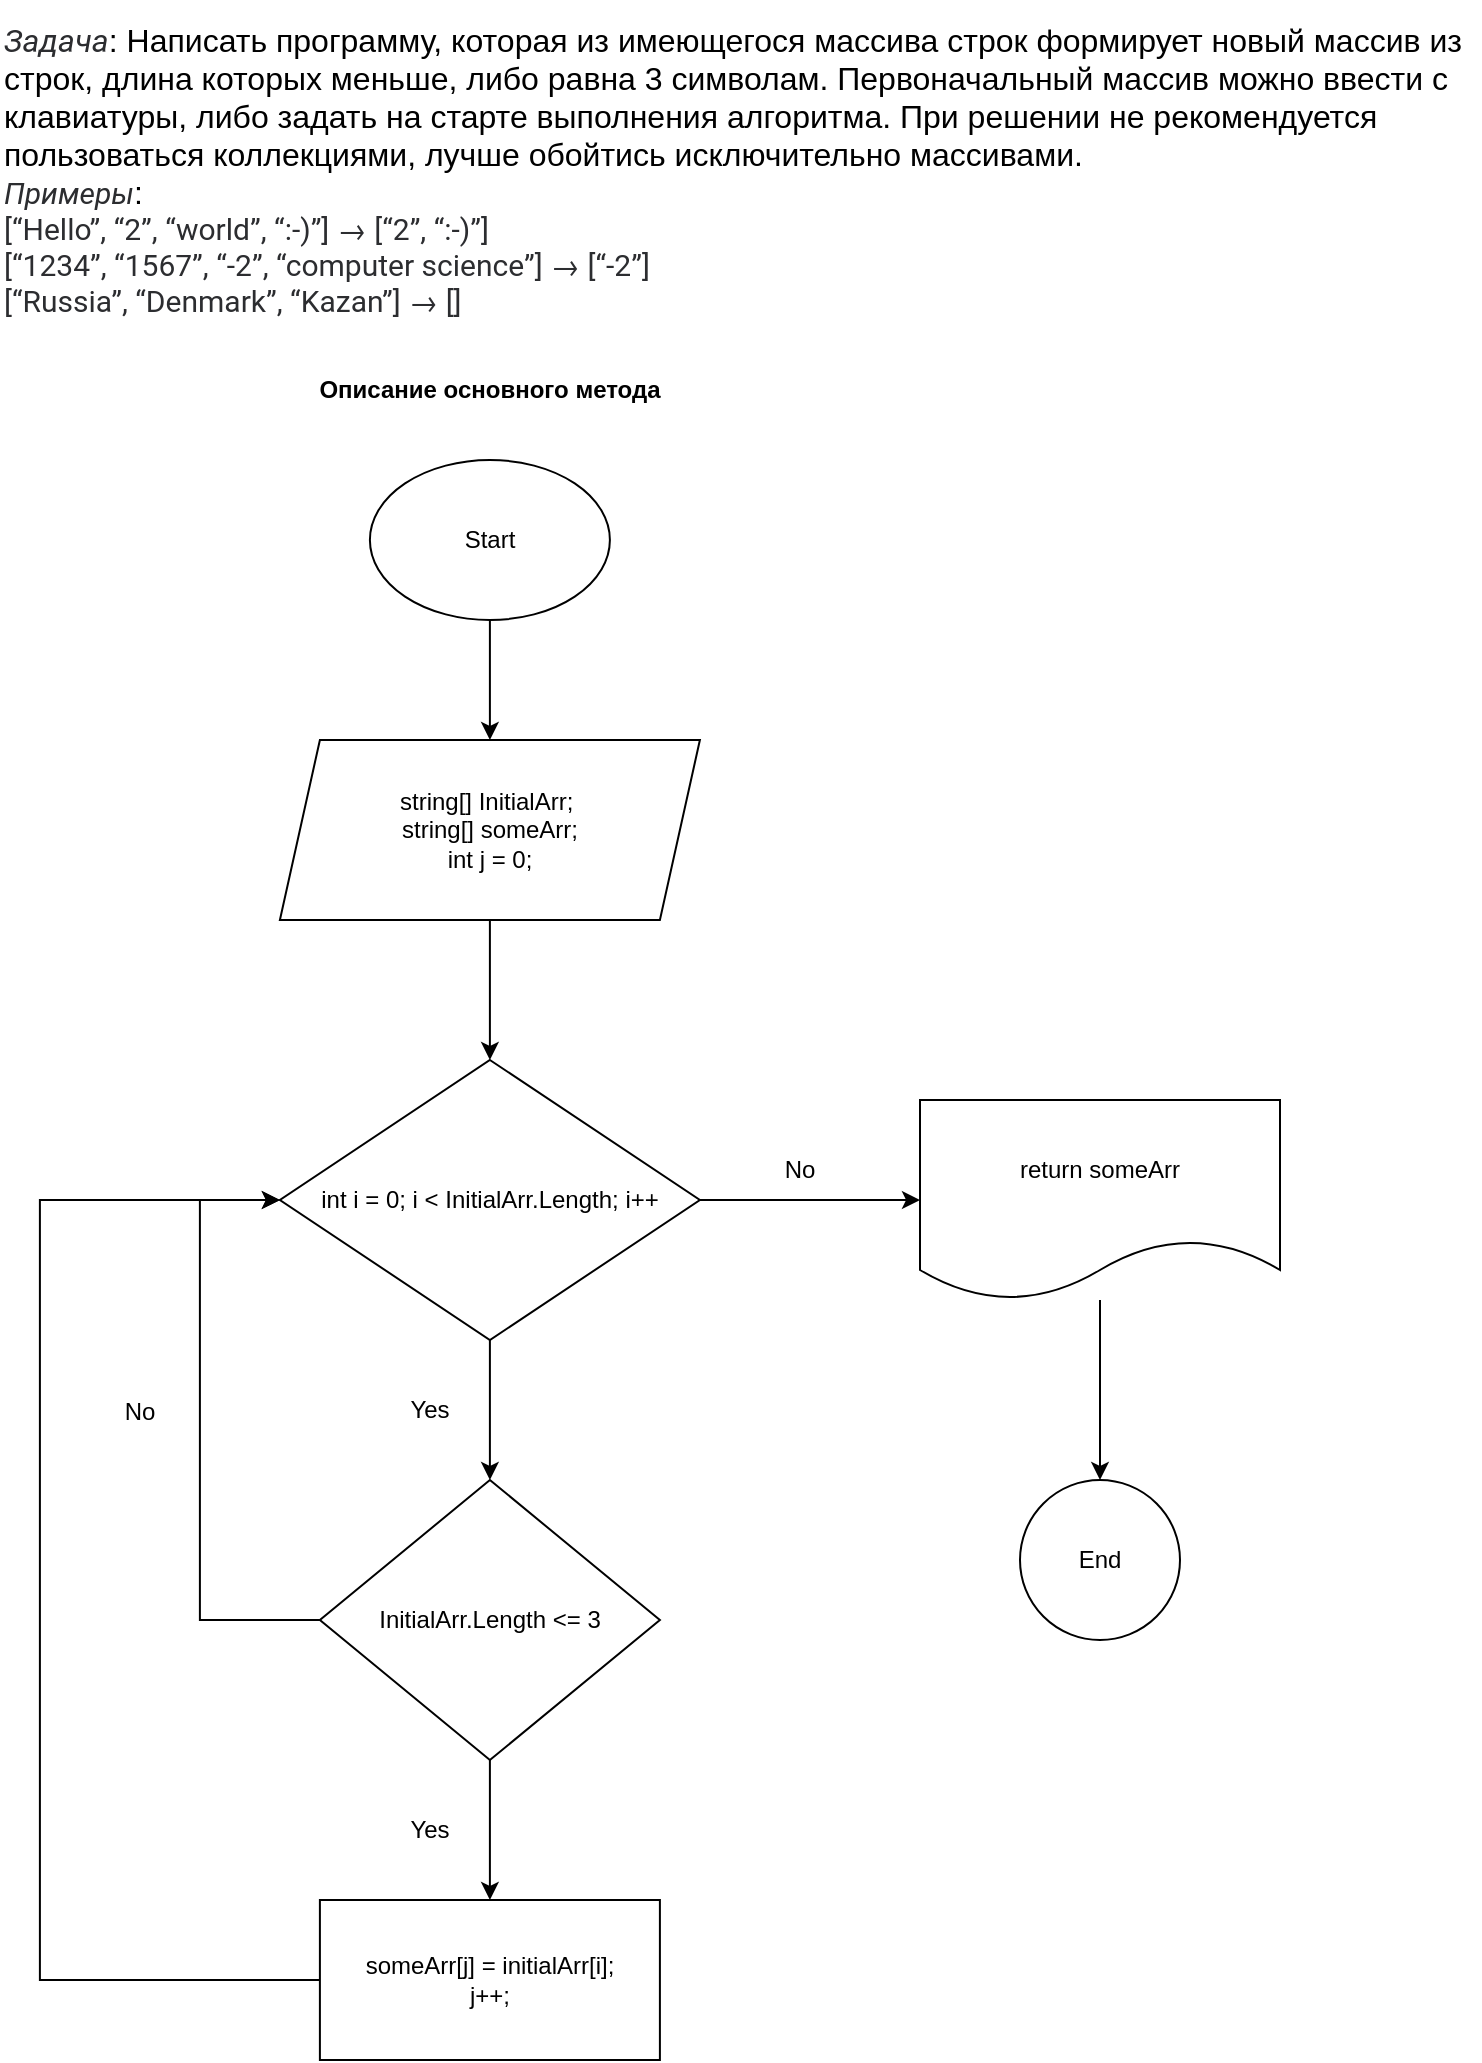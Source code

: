 <mxfile version="21.1.5" type="device">
  <diagram name="Page-1" id="AZ_ogEV2fHJ_LvoIkLyS">
    <mxGraphModel dx="1105" dy="578" grid="1" gridSize="10" guides="1" tooltips="1" connect="1" arrows="1" fold="1" page="1" pageScale="1" pageWidth="850" pageHeight="1100" math="0" shadow="0">
      <root>
        <mxCell id="0" />
        <mxCell id="1" parent="0" />
        <mxCell id="PeO6D0qIIOiNLHHirlC0-1" value="&lt;font style=&quot;font-size: 16px;&quot;&gt;&lt;em style=&quot;box-sizing: border-box; color: rgb(44, 45, 48); font-family: Roboto, &amp;quot;San Francisco&amp;quot;, &amp;quot;Helvetica Neue&amp;quot;, Helvetica, Arial; background-color: rgb(255, 255, 255);&quot;&gt;Задача&lt;/em&gt;: Написать программу, которая из имеющегося массива строк формирует новый массив из строк, длина которых меньше, либо равна 3 символам. Первоначальный массив можно ввести с клавиатуры, либо задать на старте выполнения алгоритма. При решении не рекомендуется пользоваться коллекциями, лучше обойтись исключительно массивами.&lt;br&gt;&lt;div style=&quot;&quot;&gt;&lt;em style=&quot;box-sizing: border-box; color: rgb(44, 45, 48); font-family: Roboto, &amp;quot;San Francisco&amp;quot;, &amp;quot;Helvetica Neue&amp;quot;, Helvetica, Arial; font-size: 15px; background-color: rgb(255, 255, 255);&quot;&gt;Примеры&lt;/em&gt;&lt;span style=&quot;background-color: initial;&quot;&gt;:&lt;/span&gt;&lt;/div&gt;&lt;span style=&quot;color: rgb(44, 45, 48); font-family: Roboto, &amp;quot;San Francisco&amp;quot;, &amp;quot;Helvetica Neue&amp;quot;, Helvetica, Arial; font-size: 15px; background-color: rgb(255, 255, 255);&quot;&gt;&lt;div style=&quot;&quot;&gt;[“Hello”, “2”, “world”, “:-)”] → [“2”, “:-)”]&lt;/div&gt;&lt;/span&gt;&lt;span style=&quot;color: rgb(44, 45, 48); font-family: Roboto, &amp;quot;San Francisco&amp;quot;, &amp;quot;Helvetica Neue&amp;quot;, Helvetica, Arial; font-size: 15px; background-color: rgb(255, 255, 255);&quot;&gt;&lt;div style=&quot;&quot;&gt;[“1234”, “1567”, “-2”, “computer science”] → [“-2”]&lt;/div&gt;&lt;/span&gt;&lt;span style=&quot;color: rgb(44, 45, 48); font-family: Roboto, &amp;quot;San Francisco&amp;quot;, &amp;quot;Helvetica Neue&amp;quot;, Helvetica, Arial; font-size: 15px; background-color: rgb(255, 255, 255);&quot;&gt;&lt;div style=&quot;&quot;&gt;[“Russia”, “Denmark”, “Kazan”] → []&lt;/div&gt;&lt;/span&gt;&lt;/font&gt;" style="text;html=1;strokeColor=none;fillColor=none;align=left;verticalAlign=middle;whiteSpace=wrap;rounded=0;" parent="1" vertex="1">
          <mxGeometry x="50" y="70" width="740" height="170" as="geometry" />
        </mxCell>
        <mxCell id="PeO6D0qIIOiNLHHirlC0-4" value="" style="edgeStyle=orthogonalEdgeStyle;rounded=0;orthogonalLoop=1;jettySize=auto;html=1;" parent="1" source="PeO6D0qIIOiNLHHirlC0-2" target="PeO6D0qIIOiNLHHirlC0-3" edge="1">
          <mxGeometry relative="1" as="geometry" />
        </mxCell>
        <mxCell id="PeO6D0qIIOiNLHHirlC0-2" value="Start" style="ellipse;whiteSpace=wrap;html=1;" parent="1" vertex="1">
          <mxGeometry x="234.95" y="300" width="120" height="80" as="geometry" />
        </mxCell>
        <mxCell id="jny_ChL_rsMG7FqHofqp-1" value="" style="edgeStyle=orthogonalEdgeStyle;rounded=0;orthogonalLoop=1;jettySize=auto;html=1;" edge="1" parent="1" source="PeO6D0qIIOiNLHHirlC0-3" target="PeO6D0qIIOiNLHHirlC0-5">
          <mxGeometry relative="1" as="geometry" />
        </mxCell>
        <mxCell id="PeO6D0qIIOiNLHHirlC0-3" value="string[] InitialArr;&amp;nbsp;&lt;br&gt;string[] someArr;&lt;br&gt;int j = 0;" style="shape=parallelogram;perimeter=parallelogramPerimeter;whiteSpace=wrap;html=1;fixedSize=1;" parent="1" vertex="1">
          <mxGeometry x="189.95" y="440" width="210" height="90" as="geometry" />
        </mxCell>
        <mxCell id="jny_ChL_rsMG7FqHofqp-3" value="" style="edgeStyle=orthogonalEdgeStyle;rounded=0;orthogonalLoop=1;jettySize=auto;html=1;" edge="1" parent="1" source="PeO6D0qIIOiNLHHirlC0-5" target="jny_ChL_rsMG7FqHofqp-2">
          <mxGeometry relative="1" as="geometry" />
        </mxCell>
        <mxCell id="jny_ChL_rsMG7FqHofqp-12" value="" style="edgeStyle=orthogonalEdgeStyle;rounded=0;orthogonalLoop=1;jettySize=auto;html=1;" edge="1" parent="1" source="PeO6D0qIIOiNLHHirlC0-5" target="jny_ChL_rsMG7FqHofqp-11">
          <mxGeometry relative="1" as="geometry" />
        </mxCell>
        <mxCell id="PeO6D0qIIOiNLHHirlC0-5" value="int i = 0; i &amp;lt; InitialArr.Length; i++" style="rhombus;whiteSpace=wrap;html=1;" parent="1" vertex="1">
          <mxGeometry x="189.95" y="600" width="210" height="140" as="geometry" />
        </mxCell>
        <mxCell id="jny_ChL_rsMG7FqHofqp-5" value="" style="edgeStyle=orthogonalEdgeStyle;rounded=0;orthogonalLoop=1;jettySize=auto;html=1;" edge="1" parent="1" source="jny_ChL_rsMG7FqHofqp-2" target="jny_ChL_rsMG7FqHofqp-4">
          <mxGeometry relative="1" as="geometry" />
        </mxCell>
        <mxCell id="jny_ChL_rsMG7FqHofqp-9" style="edgeStyle=orthogonalEdgeStyle;rounded=0;orthogonalLoop=1;jettySize=auto;html=1;entryX=0;entryY=0.5;entryDx=0;entryDy=0;" edge="1" parent="1" source="jny_ChL_rsMG7FqHofqp-2" target="PeO6D0qIIOiNLHHirlC0-5">
          <mxGeometry relative="1" as="geometry">
            <Array as="points">
              <mxPoint x="149.95" y="880" />
              <mxPoint x="149.95" y="670" />
            </Array>
          </mxGeometry>
        </mxCell>
        <mxCell id="jny_ChL_rsMG7FqHofqp-2" value="InitialArr.Length &amp;lt;= 3" style="rhombus;whiteSpace=wrap;html=1;" vertex="1" parent="1">
          <mxGeometry x="209.95" y="810" width="170" height="140" as="geometry" />
        </mxCell>
        <mxCell id="jny_ChL_rsMG7FqHofqp-8" style="edgeStyle=orthogonalEdgeStyle;rounded=0;orthogonalLoop=1;jettySize=auto;html=1;entryX=0;entryY=0.5;entryDx=0;entryDy=0;" edge="1" parent="1" source="jny_ChL_rsMG7FqHofqp-4" target="PeO6D0qIIOiNLHHirlC0-5">
          <mxGeometry relative="1" as="geometry">
            <Array as="points">
              <mxPoint x="69.95" y="1060" />
              <mxPoint x="69.95" y="670" />
            </Array>
          </mxGeometry>
        </mxCell>
        <mxCell id="jny_ChL_rsMG7FqHofqp-4" value="someArr[j] = initialArr[i];&lt;br&gt;j++;" style="whiteSpace=wrap;html=1;" vertex="1" parent="1">
          <mxGeometry x="209.95" y="1020" width="170" height="80" as="geometry" />
        </mxCell>
        <mxCell id="jny_ChL_rsMG7FqHofqp-6" value="Yes" style="text;html=1;strokeColor=none;fillColor=none;align=center;verticalAlign=middle;whiteSpace=wrap;rounded=0;" vertex="1" parent="1">
          <mxGeometry x="234.95" y="970" width="60" height="30" as="geometry" />
        </mxCell>
        <mxCell id="jny_ChL_rsMG7FqHofqp-7" value="Yes" style="text;html=1;strokeColor=none;fillColor=none;align=center;verticalAlign=middle;whiteSpace=wrap;rounded=0;" vertex="1" parent="1">
          <mxGeometry x="234.95" y="760" width="60" height="30" as="geometry" />
        </mxCell>
        <mxCell id="jny_ChL_rsMG7FqHofqp-10" value="No" style="text;html=1;strokeColor=none;fillColor=none;align=center;verticalAlign=middle;whiteSpace=wrap;rounded=0;" vertex="1" parent="1">
          <mxGeometry x="89.95" y="761" width="60" height="30" as="geometry" />
        </mxCell>
        <mxCell id="jny_ChL_rsMG7FqHofqp-14" value="" style="edgeStyle=orthogonalEdgeStyle;rounded=0;orthogonalLoop=1;jettySize=auto;html=1;" edge="1" parent="1" source="jny_ChL_rsMG7FqHofqp-11" target="jny_ChL_rsMG7FqHofqp-13">
          <mxGeometry relative="1" as="geometry" />
        </mxCell>
        <mxCell id="jny_ChL_rsMG7FqHofqp-11" value="return someArr" style="shape=document;whiteSpace=wrap;html=1;boundedLbl=1;" vertex="1" parent="1">
          <mxGeometry x="510" y="620" width="180" height="100" as="geometry" />
        </mxCell>
        <mxCell id="jny_ChL_rsMG7FqHofqp-13" value="End" style="ellipse;whiteSpace=wrap;html=1;" vertex="1" parent="1">
          <mxGeometry x="560" y="810" width="80" height="80" as="geometry" />
        </mxCell>
        <mxCell id="jny_ChL_rsMG7FqHofqp-15" value="&lt;b&gt;Описание основного метода&lt;/b&gt;" style="text;html=1;strokeColor=none;fillColor=none;align=center;verticalAlign=middle;whiteSpace=wrap;rounded=0;" vertex="1" parent="1">
          <mxGeometry x="124.95" y="250" width="340" height="30" as="geometry" />
        </mxCell>
        <mxCell id="jny_ChL_rsMG7FqHofqp-16" value="No" style="text;html=1;strokeColor=none;fillColor=none;align=center;verticalAlign=middle;whiteSpace=wrap;rounded=0;" vertex="1" parent="1">
          <mxGeometry x="420" y="640" width="60" height="30" as="geometry" />
        </mxCell>
      </root>
    </mxGraphModel>
  </diagram>
</mxfile>
